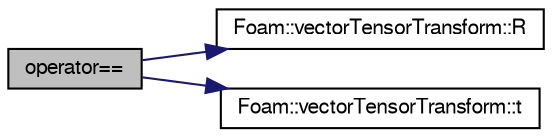 digraph "operator=="
{
  bgcolor="transparent";
  edge [fontname="FreeSans",fontsize="10",labelfontname="FreeSans",labelfontsize="10"];
  node [fontname="FreeSans",fontsize="10",shape=record];
  rankdir="LR";
  Node116610 [label="operator==",height=0.2,width=0.4,color="black", fillcolor="grey75", style="filled", fontcolor="black"];
  Node116610 -> Node116611 [color="midnightblue",fontsize="10",style="solid",fontname="FreeSans"];
  Node116611 [label="Foam::vectorTensorTransform::R",height=0.2,width=0.4,color="black",URL="$a27698.html#a2f536ccb6dd221a9455428a524f602be"];
  Node116610 -> Node116612 [color="midnightblue",fontsize="10",style="solid",fontname="FreeSans"];
  Node116612 [label="Foam::vectorTensorTransform::t",height=0.2,width=0.4,color="black",URL="$a27698.html#ac90b4495e032d0efeb603179edc4cb8c"];
}
